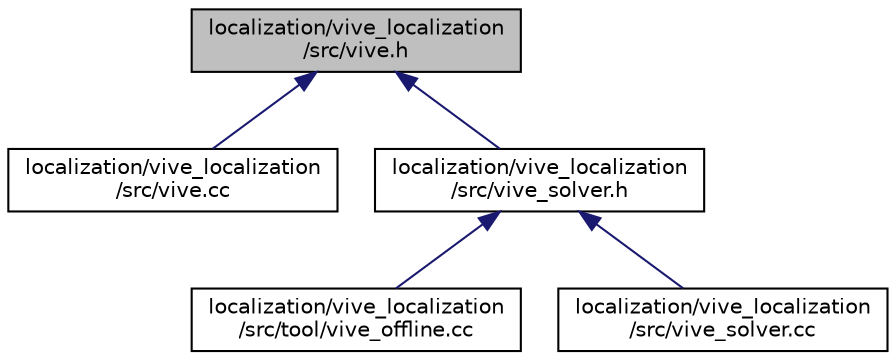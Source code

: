 digraph "localization/vive_localization/src/vive.h"
{
 // LATEX_PDF_SIZE
  edge [fontname="Helvetica",fontsize="10",labelfontname="Helvetica",labelfontsize="10"];
  node [fontname="Helvetica",fontsize="10",shape=record];
  Node1 [label="localization/vive_localization\l/src/vive.h",height=0.2,width=0.4,color="black", fillcolor="grey75", style="filled", fontcolor="black",tooltip=" "];
  Node1 -> Node2 [dir="back",color="midnightblue",fontsize="10",style="solid",fontname="Helvetica"];
  Node2 [label="localization/vive_localization\l/src/vive.cc",height=0.2,width=0.4,color="black", fillcolor="white", style="filled",URL="$vive_8cc.html",tooltip=" "];
  Node1 -> Node3 [dir="back",color="midnightblue",fontsize="10",style="solid",fontname="Helvetica"];
  Node3 [label="localization/vive_localization\l/src/vive_solver.h",height=0.2,width=0.4,color="black", fillcolor="white", style="filled",URL="$vive__solver_8h.html",tooltip=" "];
  Node3 -> Node4 [dir="back",color="midnightblue",fontsize="10",style="solid",fontname="Helvetica"];
  Node4 [label="localization/vive_localization\l/src/tool/vive_offline.cc",height=0.2,width=0.4,color="black", fillcolor="white", style="filled",URL="$vive__offline_8cc.html",tooltip=" "];
  Node3 -> Node5 [dir="back",color="midnightblue",fontsize="10",style="solid",fontname="Helvetica"];
  Node5 [label="localization/vive_localization\l/src/vive_solver.cc",height=0.2,width=0.4,color="black", fillcolor="white", style="filled",URL="$vive__solver_8cc.html",tooltip=" "];
}
